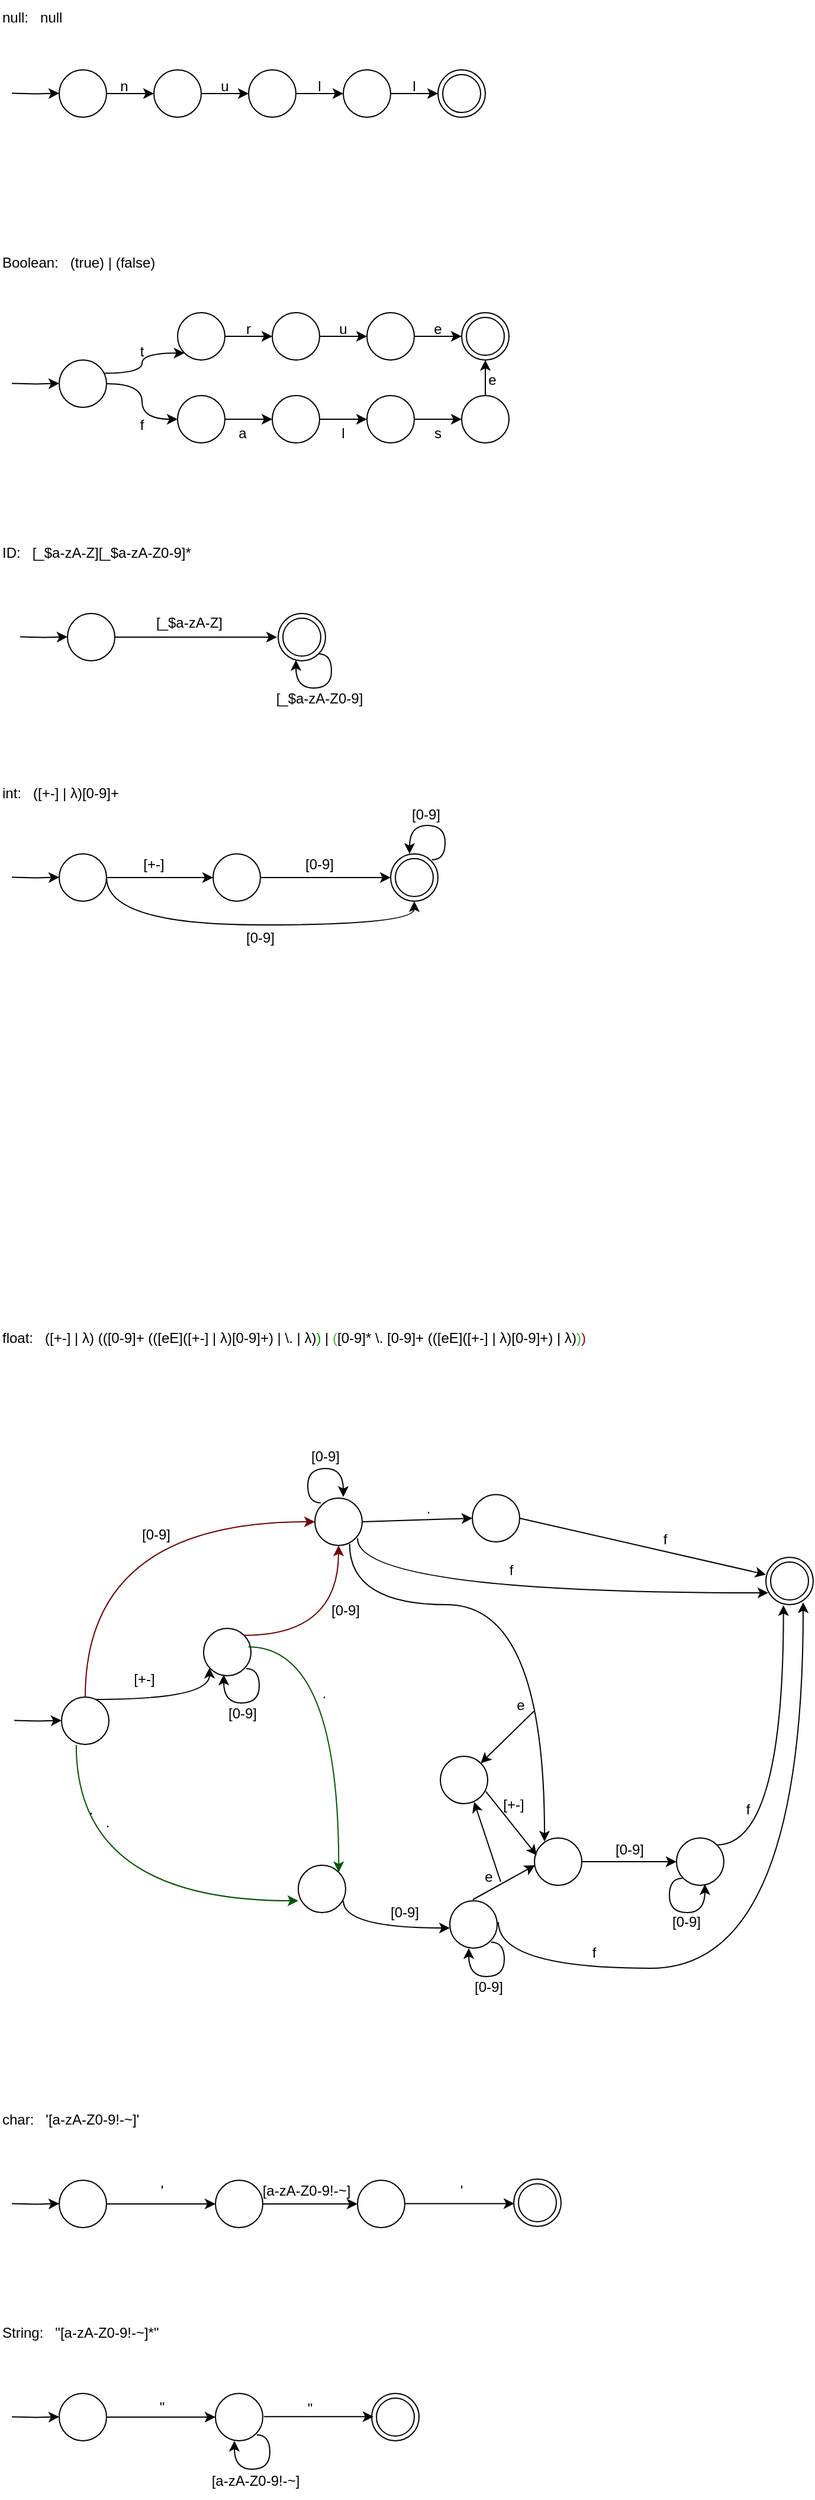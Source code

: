 <mxfile version="27.0.4">
  <diagram id="prtHgNgQTEPvFCAcTncT" name="Page-1">
    <mxGraphModel dx="1019" dy="561" grid="1" gridSize="10" guides="1" tooltips="1" connect="1" arrows="1" fold="1" page="1" pageScale="1" pageWidth="827" pageHeight="1169" math="0" shadow="0">
      <root>
        <mxCell id="0" />
        <mxCell id="1" parent="0" />
        <mxCell id="sELhnHyBY6YNZZSK1Kz5-7" value="null:&amp;nbsp; &amp;nbsp;null" style="text;html=1;align=left;verticalAlign=middle;whiteSpace=wrap;rounded=0;" parent="1" vertex="1">
          <mxGeometry x="80" y="135" width="560" height="30" as="geometry" />
        </mxCell>
        <mxCell id="sELhnHyBY6YNZZSK1Kz5-10" value="" style="edgeStyle=orthogonalEdgeStyle;rounded=0;orthogonalLoop=1;jettySize=auto;html=1;" parent="1" source="sELhnHyBY6YNZZSK1Kz5-11" edge="1">
          <mxGeometry relative="1" as="geometry">
            <mxPoint x="210" y="214" as="targetPoint" />
          </mxGeometry>
        </mxCell>
        <mxCell id="sELhnHyBY6YNZZSK1Kz5-11" value="" style="ellipse;whiteSpace=wrap;html=1;" parent="1" vertex="1">
          <mxGeometry x="130" y="194" width="40" height="40" as="geometry" />
        </mxCell>
        <mxCell id="sELhnHyBY6YNZZSK1Kz5-15" value="" style="edgeStyle=orthogonalEdgeStyle;rounded=0;orthogonalLoop=1;jettySize=auto;html=1;" parent="1" source="sELhnHyBY6YNZZSK1Kz5-13" target="sELhnHyBY6YNZZSK1Kz5-14" edge="1">
          <mxGeometry relative="1" as="geometry" />
        </mxCell>
        <mxCell id="sELhnHyBY6YNZZSK1Kz5-13" value="" style="ellipse;whiteSpace=wrap;html=1;" parent="1" vertex="1">
          <mxGeometry x="210" y="194" width="40" height="40" as="geometry" />
        </mxCell>
        <mxCell id="sELhnHyBY6YNZZSK1Kz5-17" value="" style="edgeStyle=orthogonalEdgeStyle;rounded=0;orthogonalLoop=1;jettySize=auto;html=1;" parent="1" source="sELhnHyBY6YNZZSK1Kz5-14" target="sELhnHyBY6YNZZSK1Kz5-16" edge="1">
          <mxGeometry relative="1" as="geometry" />
        </mxCell>
        <mxCell id="sELhnHyBY6YNZZSK1Kz5-14" value="" style="ellipse;whiteSpace=wrap;html=1;" parent="1" vertex="1">
          <mxGeometry x="290" y="194" width="40" height="40" as="geometry" />
        </mxCell>
        <mxCell id="sELhnHyBY6YNZZSK1Kz5-21" value="" style="edgeStyle=orthogonalEdgeStyle;rounded=0;orthogonalLoop=1;jettySize=auto;html=1;" parent="1" source="sELhnHyBY6YNZZSK1Kz5-16" edge="1">
          <mxGeometry relative="1" as="geometry">
            <mxPoint x="450" y="214" as="targetPoint" />
          </mxGeometry>
        </mxCell>
        <mxCell id="sELhnHyBY6YNZZSK1Kz5-16" value="" style="ellipse;whiteSpace=wrap;html=1;" parent="1" vertex="1">
          <mxGeometry x="370" y="194" width="40" height="40" as="geometry" />
        </mxCell>
        <mxCell id="sELhnHyBY6YNZZSK1Kz5-24" value="" style="edgeStyle=orthogonalEdgeStyle;rounded=0;orthogonalLoop=1;jettySize=auto;html=1;" parent="1" edge="1">
          <mxGeometry relative="1" as="geometry">
            <mxPoint x="130" y="213.74" as="targetPoint" />
            <mxPoint x="90" y="213.74" as="sourcePoint" />
          </mxGeometry>
        </mxCell>
        <mxCell id="sELhnHyBY6YNZZSK1Kz5-25" value="" style="ellipse;shape=doubleEllipse;whiteSpace=wrap;html=1;aspect=fixed;" parent="1" vertex="1">
          <mxGeometry x="450" y="194" width="40" height="40" as="geometry" />
        </mxCell>
        <mxCell id="sELhnHyBY6YNZZSK1Kz5-27" value="n" style="text;html=1;align=center;verticalAlign=middle;whiteSpace=wrap;rounded=0;" parent="1" vertex="1">
          <mxGeometry x="155" y="193" width="60" height="30" as="geometry" />
        </mxCell>
        <mxCell id="sELhnHyBY6YNZZSK1Kz5-28" value="u" style="text;html=1;align=center;verticalAlign=middle;whiteSpace=wrap;rounded=0;" parent="1" vertex="1">
          <mxGeometry x="240" y="193" width="60" height="30" as="geometry" />
        </mxCell>
        <mxCell id="sELhnHyBY6YNZZSK1Kz5-29" value="l" style="text;html=1;align=center;verticalAlign=middle;whiteSpace=wrap;rounded=0;" parent="1" vertex="1">
          <mxGeometry x="320" y="193" width="60" height="30" as="geometry" />
        </mxCell>
        <mxCell id="sELhnHyBY6YNZZSK1Kz5-30" value="l" style="text;html=1;align=center;verticalAlign=middle;whiteSpace=wrap;rounded=0;" parent="1" vertex="1">
          <mxGeometry x="400" y="193" width="60" height="30" as="geometry" />
        </mxCell>
        <mxCell id="sELhnHyBY6YNZZSK1Kz5-46" value="Boolean:&amp;nbsp; &amp;nbsp;(true) | (false)" style="text;html=1;align=left;verticalAlign=middle;whiteSpace=wrap;rounded=0;" parent="1" vertex="1">
          <mxGeometry x="80" y="342" width="370" height="30" as="geometry" />
        </mxCell>
        <mxCell id="sELhnHyBY6YNZZSK1Kz5-65" value="" style="edgeStyle=orthogonalEdgeStyle;rounded=0;orthogonalLoop=1;jettySize=auto;html=1;curved=1;" parent="1" source="sELhnHyBY6YNZZSK1Kz5-48" target="sELhnHyBY6YNZZSK1Kz5-64" edge="1">
          <mxGeometry relative="1" as="geometry" />
        </mxCell>
        <mxCell id="sELhnHyBY6YNZZSK1Kz5-67" value="" style="edgeStyle=orthogonalEdgeStyle;rounded=0;orthogonalLoop=1;jettySize=auto;html=1;curved=1;entryX=0;entryY=1;entryDx=0;entryDy=0;exitX=0.94;exitY=0.279;exitDx=0;exitDy=0;exitPerimeter=0;" parent="1" source="sELhnHyBY6YNZZSK1Kz5-48" target="sELhnHyBY6YNZZSK1Kz5-50" edge="1">
          <mxGeometry relative="1" as="geometry">
            <mxPoint x="180" y="434.25" as="sourcePoint" />
            <mxPoint x="215" y="403.25" as="targetPoint" />
          </mxGeometry>
        </mxCell>
        <mxCell id="sELhnHyBY6YNZZSK1Kz5-48" value="" style="ellipse;whiteSpace=wrap;html=1;" parent="1" vertex="1">
          <mxGeometry x="130" y="439" width="40" height="40" as="geometry" />
        </mxCell>
        <mxCell id="sELhnHyBY6YNZZSK1Kz5-49" value="" style="edgeStyle=orthogonalEdgeStyle;rounded=0;orthogonalLoop=1;jettySize=auto;html=1;" parent="1" source="sELhnHyBY6YNZZSK1Kz5-50" target="sELhnHyBY6YNZZSK1Kz5-52" edge="1">
          <mxGeometry relative="1" as="geometry" />
        </mxCell>
        <mxCell id="sELhnHyBY6YNZZSK1Kz5-50" value="" style="ellipse;whiteSpace=wrap;html=1;" parent="1" vertex="1">
          <mxGeometry x="230" y="399" width="40" height="40" as="geometry" />
        </mxCell>
        <mxCell id="sELhnHyBY6YNZZSK1Kz5-51" value="" style="edgeStyle=orthogonalEdgeStyle;rounded=0;orthogonalLoop=1;jettySize=auto;html=1;" parent="1" source="sELhnHyBY6YNZZSK1Kz5-52" target="sELhnHyBY6YNZZSK1Kz5-54" edge="1">
          <mxGeometry relative="1" as="geometry" />
        </mxCell>
        <mxCell id="sELhnHyBY6YNZZSK1Kz5-52" value="" style="ellipse;whiteSpace=wrap;html=1;" parent="1" vertex="1">
          <mxGeometry x="310" y="399" width="40" height="40" as="geometry" />
        </mxCell>
        <mxCell id="sELhnHyBY6YNZZSK1Kz5-53" value="" style="edgeStyle=orthogonalEdgeStyle;rounded=0;orthogonalLoop=1;jettySize=auto;html=1;" parent="1" source="sELhnHyBY6YNZZSK1Kz5-54" edge="1">
          <mxGeometry relative="1" as="geometry">
            <mxPoint x="470" y="419" as="targetPoint" />
          </mxGeometry>
        </mxCell>
        <mxCell id="sELhnHyBY6YNZZSK1Kz5-54" value="" style="ellipse;whiteSpace=wrap;html=1;" parent="1" vertex="1">
          <mxGeometry x="390" y="399" width="40" height="40" as="geometry" />
        </mxCell>
        <mxCell id="sELhnHyBY6YNZZSK1Kz5-56" value="" style="ellipse;shape=doubleEllipse;whiteSpace=wrap;html=1;aspect=fixed;" parent="1" vertex="1">
          <mxGeometry x="470" y="399" width="40" height="40" as="geometry" />
        </mxCell>
        <mxCell id="sELhnHyBY6YNZZSK1Kz5-57" value="t" style="text;html=1;align=center;verticalAlign=middle;whiteSpace=wrap;rounded=0;" parent="1" vertex="1">
          <mxGeometry x="170" y="417" width="60" height="30" as="geometry" />
        </mxCell>
        <mxCell id="sELhnHyBY6YNZZSK1Kz5-58" value="r" style="text;html=1;align=center;verticalAlign=middle;whiteSpace=wrap;rounded=0;" parent="1" vertex="1">
          <mxGeometry x="260" y="398" width="60" height="30" as="geometry" />
        </mxCell>
        <mxCell id="sELhnHyBY6YNZZSK1Kz5-59" value="u" style="text;html=1;align=center;verticalAlign=middle;whiteSpace=wrap;rounded=0;" parent="1" vertex="1">
          <mxGeometry x="340" y="398" width="60" height="30" as="geometry" />
        </mxCell>
        <mxCell id="sELhnHyBY6YNZZSK1Kz5-60" value="e" style="text;html=1;align=center;verticalAlign=middle;whiteSpace=wrap;rounded=0;" parent="1" vertex="1">
          <mxGeometry x="420" y="398" width="60" height="30" as="geometry" />
        </mxCell>
        <mxCell id="sELhnHyBY6YNZZSK1Kz5-69" value="" style="edgeStyle=orthogonalEdgeStyle;rounded=0;orthogonalLoop=1;jettySize=auto;html=1;" parent="1" source="sELhnHyBY6YNZZSK1Kz5-64" target="sELhnHyBY6YNZZSK1Kz5-68" edge="1">
          <mxGeometry relative="1" as="geometry" />
        </mxCell>
        <mxCell id="sELhnHyBY6YNZZSK1Kz5-64" value="" style="ellipse;whiteSpace=wrap;html=1;" parent="1" vertex="1">
          <mxGeometry x="230" y="469" width="40" height="40" as="geometry" />
        </mxCell>
        <mxCell id="sELhnHyBY6YNZZSK1Kz5-71" value="" style="edgeStyle=orthogonalEdgeStyle;rounded=0;orthogonalLoop=1;jettySize=auto;html=1;" parent="1" source="sELhnHyBY6YNZZSK1Kz5-68" target="sELhnHyBY6YNZZSK1Kz5-70" edge="1">
          <mxGeometry relative="1" as="geometry" />
        </mxCell>
        <mxCell id="sELhnHyBY6YNZZSK1Kz5-68" value="" style="ellipse;whiteSpace=wrap;html=1;" parent="1" vertex="1">
          <mxGeometry x="310" y="469" width="40" height="40" as="geometry" />
        </mxCell>
        <mxCell id="sELhnHyBY6YNZZSK1Kz5-73" value="" style="edgeStyle=orthogonalEdgeStyle;rounded=0;orthogonalLoop=1;jettySize=auto;html=1;" parent="1" source="sELhnHyBY6YNZZSK1Kz5-70" target="sELhnHyBY6YNZZSK1Kz5-72" edge="1">
          <mxGeometry relative="1" as="geometry" />
        </mxCell>
        <mxCell id="sELhnHyBY6YNZZSK1Kz5-70" value="" style="ellipse;whiteSpace=wrap;html=1;" parent="1" vertex="1">
          <mxGeometry x="390" y="469" width="40" height="40" as="geometry" />
        </mxCell>
        <mxCell id="sELhnHyBY6YNZZSK1Kz5-74" value="" style="edgeStyle=orthogonalEdgeStyle;rounded=0;orthogonalLoop=1;jettySize=auto;html=1;entryX=0.5;entryY=1;entryDx=0;entryDy=0;exitX=0.583;exitY=0.017;exitDx=0;exitDy=0;exitPerimeter=0;" parent="1" source="sELhnHyBY6YNZZSK1Kz5-72" target="sELhnHyBY6YNZZSK1Kz5-56" edge="1">
          <mxGeometry relative="1" as="geometry">
            <mxPoint x="350" y="569" as="sourcePoint" />
            <mxPoint x="300" y="539" as="targetPoint" />
          </mxGeometry>
        </mxCell>
        <mxCell id="sELhnHyBY6YNZZSK1Kz5-72" value="" style="ellipse;whiteSpace=wrap;html=1;" parent="1" vertex="1">
          <mxGeometry x="470" y="469" width="40" height="40" as="geometry" />
        </mxCell>
        <mxCell id="sELhnHyBY6YNZZSK1Kz5-77" value="f" style="text;html=1;align=center;verticalAlign=middle;whiteSpace=wrap;rounded=0;" parent="1" vertex="1">
          <mxGeometry x="170" y="479" width="60" height="30" as="geometry" />
        </mxCell>
        <mxCell id="sELhnHyBY6YNZZSK1Kz5-78" value="a" style="text;html=1;align=center;verticalAlign=middle;whiteSpace=wrap;rounded=0;" parent="1" vertex="1">
          <mxGeometry x="255" y="486" width="60" height="30" as="geometry" />
        </mxCell>
        <mxCell id="sELhnHyBY6YNZZSK1Kz5-79" value="l" style="text;html=1;align=center;verticalAlign=middle;whiteSpace=wrap;rounded=0;" parent="1" vertex="1">
          <mxGeometry x="340" y="486" width="60" height="30" as="geometry" />
        </mxCell>
        <mxCell id="sELhnHyBY6YNZZSK1Kz5-80" value="s" style="text;html=1;align=center;verticalAlign=middle;whiteSpace=wrap;rounded=0;" parent="1" vertex="1">
          <mxGeometry x="420" y="486" width="60" height="30" as="geometry" />
        </mxCell>
        <mxCell id="sELhnHyBY6YNZZSK1Kz5-81" value="e" style="text;html=1;align=center;verticalAlign=middle;whiteSpace=wrap;rounded=0;" parent="1" vertex="1">
          <mxGeometry x="466" y="441" width="60" height="30" as="geometry" />
        </mxCell>
        <mxCell id="sELhnHyBY6YNZZSK1Kz5-86" value="" style="edgeStyle=orthogonalEdgeStyle;rounded=0;orthogonalLoop=1;jettySize=auto;html=1;" parent="1" edge="1">
          <mxGeometry relative="1" as="geometry">
            <mxPoint x="130" y="458.76" as="targetPoint" />
            <mxPoint x="90" y="458.76" as="sourcePoint" />
          </mxGeometry>
        </mxCell>
        <mxCell id="sELhnHyBY6YNZZSK1Kz5-87" value="ID:&amp;nbsp; &amp;nbsp;[_$a-zA-Z][_$a-zA-Z0-9]*" style="text;html=1;align=left;verticalAlign=middle;whiteSpace=wrap;rounded=0;" parent="1" vertex="1">
          <mxGeometry x="80" y="587" width="370" height="30" as="geometry" />
        </mxCell>
        <mxCell id="sELhnHyBY6YNZZSK1Kz5-117" value="" style="edgeStyle=orthogonalEdgeStyle;rounded=0;orthogonalLoop=1;jettySize=auto;html=1;entryX=0.125;entryY=0.5;entryDx=0;entryDy=0;entryPerimeter=0;" parent="1" edge="1">
          <mxGeometry relative="1" as="geometry">
            <mxPoint x="171" y="673" as="sourcePoint" />
            <mxPoint x="314" y="673" as="targetPoint" />
          </mxGeometry>
        </mxCell>
        <mxCell id="sELhnHyBY6YNZZSK1Kz5-90" value="" style="ellipse;whiteSpace=wrap;html=1;" parent="1" vertex="1">
          <mxGeometry x="137" y="653" width="40" height="40" as="geometry" />
        </mxCell>
        <mxCell id="sELhnHyBY6YNZZSK1Kz5-97" value="" style="ellipse;shape=doubleEllipse;whiteSpace=wrap;html=1;aspect=fixed;" parent="1" vertex="1">
          <mxGeometry x="315" y="653" width="40" height="40" as="geometry" />
        </mxCell>
        <mxCell id="sELhnHyBY6YNZZSK1Kz5-115" value="" style="edgeStyle=orthogonalEdgeStyle;rounded=0;orthogonalLoop=1;jettySize=auto;html=1;" parent="1" edge="1">
          <mxGeometry relative="1" as="geometry">
            <mxPoint x="137" y="672.76" as="targetPoint" />
            <mxPoint x="97" y="672.76" as="sourcePoint" />
          </mxGeometry>
        </mxCell>
        <mxCell id="sELhnHyBY6YNZZSK1Kz5-118" value="&lt;span style=&quot;text-align: left;&quot;&gt;[_$a-zA-Z]&lt;/span&gt;" style="text;html=1;align=center;verticalAlign=middle;whiteSpace=wrap;rounded=0;" parent="1" vertex="1">
          <mxGeometry x="210" y="646" width="60" height="30" as="geometry" />
        </mxCell>
        <mxCell id="sELhnHyBY6YNZZSK1Kz5-119" value="" style="edgeStyle=orthogonalEdgeStyle;rounded=0;orthogonalLoop=1;jettySize=auto;html=1;curved=1;exitX=1;exitY=1;exitDx=0;exitDy=0;" parent="1" source="sELhnHyBY6YNZZSK1Kz5-97" target="sELhnHyBY6YNZZSK1Kz5-97" edge="1">
          <mxGeometry relative="1" as="geometry">
            <mxPoint x="349" y="696" as="sourcePoint" />
            <mxPoint x="330" y="696" as="targetPoint" />
            <Array as="points">
              <mxPoint x="360" y="687" />
              <mxPoint x="360" y="716" />
              <mxPoint x="330" y="716" />
            </Array>
          </mxGeometry>
        </mxCell>
        <mxCell id="sELhnHyBY6YNZZSK1Kz5-121" value="&lt;span style=&quot;text-align: left;&quot;&gt;[_$a-zA-Z0-9]&lt;/span&gt;" style="text;html=1;align=center;verticalAlign=middle;whiteSpace=wrap;rounded=0;" parent="1" vertex="1">
          <mxGeometry x="300" y="710" width="100" height="30" as="geometry" />
        </mxCell>
        <mxCell id="sELhnHyBY6YNZZSK1Kz5-122" value="int:&amp;nbsp; &amp;nbsp;([+-] | λ)[0-9]+" style="text;html=1;align=left;verticalAlign=middle;whiteSpace=wrap;rounded=0;" parent="1" vertex="1">
          <mxGeometry x="80" y="790" width="370" height="30" as="geometry" />
        </mxCell>
        <mxCell id="sELhnHyBY6YNZZSK1Kz5-132" value="" style="edgeStyle=orthogonalEdgeStyle;rounded=0;orthogonalLoop=1;jettySize=auto;html=1;" parent="1" source="sELhnHyBY6YNZZSK1Kz5-124" target="sELhnHyBY6YNZZSK1Kz5-131" edge="1">
          <mxGeometry relative="1" as="geometry" />
        </mxCell>
        <mxCell id="sELhnHyBY6YNZZSK1Kz5-138" value="" style="edgeStyle=orthogonalEdgeStyle;rounded=0;orthogonalLoop=1;jettySize=auto;html=1;curved=1;entryX=0.5;entryY=1;entryDx=0;entryDy=0;" parent="1" source="sELhnHyBY6YNZZSK1Kz5-124" target="sELhnHyBY6YNZZSK1Kz5-125" edge="1">
          <mxGeometry relative="1" as="geometry">
            <mxPoint x="150" y="996" as="targetPoint" />
            <Array as="points">
              <mxPoint x="170" y="916" />
              <mxPoint x="430" y="916" />
            </Array>
          </mxGeometry>
        </mxCell>
        <mxCell id="sELhnHyBY6YNZZSK1Kz5-124" value="" style="ellipse;whiteSpace=wrap;html=1;" parent="1" vertex="1">
          <mxGeometry x="130" y="856" width="40" height="40" as="geometry" />
        </mxCell>
        <mxCell id="sELhnHyBY6YNZZSK1Kz5-125" value="" style="ellipse;shape=doubleEllipse;whiteSpace=wrap;html=1;aspect=fixed;" parent="1" vertex="1">
          <mxGeometry x="410" y="856" width="40" height="40" as="geometry" />
        </mxCell>
        <mxCell id="sELhnHyBY6YNZZSK1Kz5-126" value="" style="edgeStyle=orthogonalEdgeStyle;rounded=0;orthogonalLoop=1;jettySize=auto;html=1;" parent="1" edge="1">
          <mxGeometry relative="1" as="geometry">
            <mxPoint x="130" y="875.76" as="targetPoint" />
            <mxPoint x="90" y="875.76" as="sourcePoint" />
          </mxGeometry>
        </mxCell>
        <mxCell id="sELhnHyBY6YNZZSK1Kz5-130" value="" style="edgeStyle=orthogonalEdgeStyle;rounded=0;orthogonalLoop=1;jettySize=auto;html=1;curved=1;exitX=1;exitY=1;exitDx=0;exitDy=0;" parent="1" edge="1">
          <mxGeometry relative="1" as="geometry">
            <mxPoint x="445" y="861" as="sourcePoint" />
            <mxPoint x="426" y="856" as="targetPoint" />
            <Array as="points">
              <mxPoint x="456" y="861" />
              <mxPoint x="456" y="832" />
              <mxPoint x="426" y="832" />
            </Array>
          </mxGeometry>
        </mxCell>
        <mxCell id="sELhnHyBY6YNZZSK1Kz5-133" value="" style="edgeStyle=orthogonalEdgeStyle;rounded=0;orthogonalLoop=1;jettySize=auto;html=1;" parent="1" source="sELhnHyBY6YNZZSK1Kz5-131" target="sELhnHyBY6YNZZSK1Kz5-125" edge="1">
          <mxGeometry relative="1" as="geometry" />
        </mxCell>
        <mxCell id="sELhnHyBY6YNZZSK1Kz5-131" value="" style="ellipse;whiteSpace=wrap;html=1;" parent="1" vertex="1">
          <mxGeometry x="260" y="856" width="40" height="40" as="geometry" />
        </mxCell>
        <mxCell id="sELhnHyBY6YNZZSK1Kz5-134" value="&lt;span style=&quot;text-align: left;&quot;&gt;[+-]&lt;/span&gt;" style="text;html=1;align=center;verticalAlign=middle;whiteSpace=wrap;rounded=0;" parent="1" vertex="1">
          <mxGeometry x="180" y="850" width="60" height="30" as="geometry" />
        </mxCell>
        <mxCell id="sELhnHyBY6YNZZSK1Kz5-135" value="&lt;span style=&quot;text-align: left;&quot;&gt;[0-9]&lt;/span&gt;" style="text;html=1;align=center;verticalAlign=middle;whiteSpace=wrap;rounded=0;" parent="1" vertex="1">
          <mxGeometry x="320" y="850" width="60" height="30" as="geometry" />
        </mxCell>
        <mxCell id="sELhnHyBY6YNZZSK1Kz5-136" value="&lt;span style=&quot;text-align: left;&quot;&gt;[0-9]&lt;/span&gt;" style="text;html=1;align=center;verticalAlign=middle;whiteSpace=wrap;rounded=0;" parent="1" vertex="1">
          <mxGeometry x="420" y="808" width="40" height="30" as="geometry" />
        </mxCell>
        <mxCell id="sELhnHyBY6YNZZSK1Kz5-139" value="&lt;span style=&quot;text-align: left;&quot;&gt;[0-9]&lt;/span&gt;" style="text;html=1;align=center;verticalAlign=middle;whiteSpace=wrap;rounded=0;" parent="1" vertex="1">
          <mxGeometry x="270" y="912" width="60" height="30" as="geometry" />
        </mxCell>
        <mxCell id="sELhnHyBY6YNZZSK1Kz5-293" value="" style="edgeStyle=orthogonalEdgeStyle;rounded=0;orthogonalLoop=1;jettySize=auto;html=1;curved=1;" parent="1" source="sELhnHyBY6YNZZSK1Kz5-281" target="sELhnHyBY6YNZZSK1Kz5-292" edge="1">
          <mxGeometry relative="1" as="geometry">
            <Array as="points">
              <mxPoint x="257" y="1570" />
            </Array>
          </mxGeometry>
        </mxCell>
        <mxCell id="sELhnHyBY6YNZZSK1Kz5-281" value="" style="ellipse;whiteSpace=wrap;html=1;" parent="1" vertex="1">
          <mxGeometry x="132" y="1568" width="40" height="40" as="geometry" />
        </mxCell>
        <mxCell id="sELhnHyBY6YNZZSK1Kz5-283" value="" style="edgeStyle=orthogonalEdgeStyle;rounded=0;orthogonalLoop=1;jettySize=auto;html=1;" parent="1" edge="1">
          <mxGeometry relative="1" as="geometry">
            <mxPoint x="132" y="1587.76" as="targetPoint" />
            <mxPoint x="92" y="1587.76" as="sourcePoint" />
          </mxGeometry>
        </mxCell>
        <mxCell id="sELhnHyBY6YNZZSK1Kz5-314" value="" style="edgeStyle=orthogonalEdgeStyle;rounded=0;orthogonalLoop=1;jettySize=auto;html=1;curved=1;exitX=1;exitY=0;exitDx=0;exitDy=0;fillColor=#a20025;strokeColor=#6F0000;" parent="1" source="sELhnHyBY6YNZZSK1Kz5-292" target="sELhnHyBY6YNZZSK1Kz5-313" edge="1">
          <mxGeometry relative="1" as="geometry" />
        </mxCell>
        <mxCell id="sELhnHyBY6YNZZSK1Kz5-292" value="" style="ellipse;whiteSpace=wrap;html=1;" parent="1" vertex="1">
          <mxGeometry x="252" y="1510" width="40" height="40" as="geometry" />
        </mxCell>
        <mxCell id="sELhnHyBY6YNZZSK1Kz5-296" value="&lt;div style=&quot;text-align: left;&quot;&gt;&lt;span style=&quot;background-color: transparent; color: light-dark(rgb(0, 0, 0), rgb(255, 255, 255));&quot;&gt;[+-]&lt;/span&gt;&lt;/div&gt;" style="text;html=1;align=center;verticalAlign=middle;whiteSpace=wrap;rounded=0;" parent="1" vertex="1">
          <mxGeometry x="172" y="1538" width="60" height="30" as="geometry" />
        </mxCell>
        <mxCell id="sELhnHyBY6YNZZSK1Kz5-299" value="" style="edgeStyle=orthogonalEdgeStyle;rounded=0;orthogonalLoop=1;jettySize=auto;html=1;curved=1;exitX=1;exitY=1;exitDx=0;exitDy=0;" parent="1" edge="1">
          <mxGeometry relative="1" as="geometry">
            <mxPoint x="288.0" y="1544.03" as="sourcePoint" />
            <mxPoint x="269.0" y="1549.03" as="targetPoint" />
            <Array as="points">
              <mxPoint x="299.0" y="1544.03" />
              <mxPoint x="299.0" y="1573.03" />
              <mxPoint x="269.0" y="1573.03" />
            </Array>
          </mxGeometry>
        </mxCell>
        <mxCell id="sELhnHyBY6YNZZSK1Kz5-301" value="&lt;div style=&quot;text-align: left;&quot;&gt;&lt;span style=&quot;background-color: transparent; color: light-dark(rgb(0, 0, 0), rgb(255, 255, 255));&quot;&gt;[0-9]&lt;/span&gt;&lt;/div&gt;" style="text;html=1;align=center;verticalAlign=middle;whiteSpace=wrap;rounded=0;" parent="1" vertex="1">
          <mxGeometry x="255" y="1567" width="60" height="30" as="geometry" />
        </mxCell>
        <mxCell id="sELhnHyBY6YNZZSK1Kz5-302" value="" style="ellipse;whiteSpace=wrap;html=1;strokeColor=light-dark(#000000,#00CC00);" parent="1" vertex="1">
          <mxGeometry x="332" y="1710" width="40" height="40" as="geometry" />
        </mxCell>
        <mxCell id="sELhnHyBY6YNZZSK1Kz5-304" value="" style="edgeStyle=orthogonalEdgeStyle;rounded=0;orthogonalLoop=1;jettySize=auto;html=1;fillColor=#008a00;strokeColor=#005700;curved=1;exitX=0.945;exitY=0.39;exitDx=0;exitDy=0;exitPerimeter=0;entryX=1;entryY=0;entryDx=0;entryDy=0;" parent="1" source="sELhnHyBY6YNZZSK1Kz5-292" target="sELhnHyBY6YNZZSK1Kz5-302" edge="1">
          <mxGeometry relative="1" as="geometry">
            <mxPoint x="292" y="1526" as="sourcePoint" />
            <mxPoint x="352" y="1608" as="targetPoint" />
          </mxGeometry>
        </mxCell>
        <mxCell id="sELhnHyBY6YNZZSK1Kz5-305" value="" style="edgeStyle=orthogonalEdgeStyle;rounded=0;orthogonalLoop=1;jettySize=auto;html=1;fillColor=#008a00;strokeColor=#005700;curved=1;exitX=0.185;exitY=1.01;exitDx=0;exitDy=0;exitPerimeter=0;" parent="1" edge="1">
          <mxGeometry relative="1" as="geometry">
            <mxPoint x="144.4" y="1608.4" as="sourcePoint" />
            <mxPoint x="332" y="1740" as="targetPoint" />
            <Array as="points">
              <mxPoint x="144" y="1740" />
            </Array>
          </mxGeometry>
        </mxCell>
        <mxCell id="sELhnHyBY6YNZZSK1Kz5-306" value="&lt;div style=&quot;text-align: left;&quot;&gt;&lt;span style=&quot;background-color: transparent;&quot;&gt;&lt;font style=&quot;color: light-dark(rgb(0, 0, 0), rgb(0, 204, 0));&quot;&gt;.&lt;/font&gt;&lt;/span&gt;&lt;/div&gt;" style="text;html=1;align=center;verticalAlign=middle;whiteSpace=wrap;rounded=0;" parent="1" vertex="1">
          <mxGeometry x="324" y="1550" width="60" height="30" as="geometry" />
        </mxCell>
        <mxCell id="sELhnHyBY6YNZZSK1Kz5-311" value="&lt;div style=&quot;text-align: left;&quot;&gt;&lt;span style=&quot;background-color: transparent;&quot;&gt;&lt;font style=&quot;color: light-dark(rgb(0, 0, 0), rgb(0, 204, 0));&quot;&gt;.&lt;/font&gt;&lt;/span&gt;&lt;/div&gt;" style="text;html=1;align=center;verticalAlign=middle;whiteSpace=wrap;rounded=0;" parent="1" vertex="1">
          <mxGeometry x="127" y="1648" width="60" height="30" as="geometry" />
        </mxCell>
        <mxCell id="sELhnHyBY6YNZZSK1Kz5-312" value="&lt;div style=&quot;text-align: left;&quot;&gt;&lt;span style=&quot;background-color: transparent;&quot;&gt;&lt;font style=&quot;color: light-dark(rgb(0, 0, 0), rgb(0, 204, 0));&quot;&gt;.&lt;/font&gt;&lt;/span&gt;&lt;/div&gt;" style="text;html=1;align=center;verticalAlign=middle;whiteSpace=wrap;rounded=0;" parent="1" vertex="1">
          <mxGeometry x="141" y="1659" width="60" height="30" as="geometry" />
        </mxCell>
        <mxCell id="sELhnHyBY6YNZZSK1Kz5-313" value="" style="ellipse;whiteSpace=wrap;html=1;strokeColor=light-dark(#000000,#FF3333);" parent="1" vertex="1">
          <mxGeometry x="346" y="1400" width="40" height="40" as="geometry" />
        </mxCell>
        <mxCell id="sELhnHyBY6YNZZSK1Kz5-315" value="" style="edgeStyle=orthogonalEdgeStyle;rounded=0;orthogonalLoop=1;jettySize=auto;html=1;curved=1;exitX=0.5;exitY=0;exitDx=0;exitDy=0;fillColor=#a20025;strokeColor=#6F0000;entryX=0;entryY=0.5;entryDx=0;entryDy=0;" parent="1" source="sELhnHyBY6YNZZSK1Kz5-281" target="sELhnHyBY6YNZZSK1Kz5-313" edge="1">
          <mxGeometry relative="1" as="geometry">
            <mxPoint x="132" y="1526" as="sourcePoint" />
            <mxPoint x="212" y="1450" as="targetPoint" />
          </mxGeometry>
        </mxCell>
        <mxCell id="sELhnHyBY6YNZZSK1Kz5-316" value="&lt;div style=&quot;text-align: left;&quot;&gt;&lt;span style=&quot;background-color: transparent;&quot;&gt;&lt;font style=&quot;color: light-dark(rgb(0, 0, 0), rgb(255, 51, 51));&quot;&gt;[0-9]&lt;/font&gt;&lt;/span&gt;&lt;/div&gt;" style="text;html=1;align=center;verticalAlign=middle;whiteSpace=wrap;rounded=0;" parent="1" vertex="1">
          <mxGeometry x="182" y="1416" width="60" height="30" as="geometry" />
        </mxCell>
        <mxCell id="sELhnHyBY6YNZZSK1Kz5-317" value="&lt;div style=&quot;text-align: left;&quot;&gt;&lt;span style=&quot;background-color: transparent;&quot;&gt;&lt;font style=&quot;color: light-dark(rgb(0, 0, 0), rgb(255, 51, 51));&quot;&gt;[0-9]&lt;/font&gt;&lt;/span&gt;&lt;/div&gt;" style="text;html=1;align=center;verticalAlign=middle;whiteSpace=wrap;rounded=0;" parent="1" vertex="1">
          <mxGeometry x="342" y="1480" width="60" height="30" as="geometry" />
        </mxCell>
        <mxCell id="sELhnHyBY6YNZZSK1Kz5-318" value="&lt;div style=&quot;text-align: left;&quot;&gt;&lt;span style=&quot;background-color: transparent; color: light-dark(rgb(0, 0, 0), rgb(255, 255, 255));&quot;&gt;[0-9]&lt;/span&gt;&lt;/div&gt;" style="text;html=1;align=center;verticalAlign=middle;whiteSpace=wrap;rounded=0;" parent="1" vertex="1">
          <mxGeometry x="325" y="1350" width="60" height="30" as="geometry" />
        </mxCell>
        <mxCell id="sELhnHyBY6YNZZSK1Kz5-319" value="" style="edgeStyle=orthogonalEdgeStyle;rounded=0;orthogonalLoop=1;jettySize=auto;html=1;curved=1;exitX=1;exitY=1;exitDx=0;exitDy=0;" parent="1" edge="1">
          <mxGeometry relative="1" as="geometry">
            <mxPoint x="351" y="1403.97" as="sourcePoint" />
            <mxPoint x="370" y="1398.97" as="targetPoint" />
            <Array as="points">
              <mxPoint x="340" y="1403.97" />
              <mxPoint x="340" y="1374.97" />
              <mxPoint x="370" y="1374.97" />
            </Array>
          </mxGeometry>
        </mxCell>
        <mxCell id="sELhnHyBY6YNZZSK1Kz5-321" value="" style="ellipse;whiteSpace=wrap;html=1;" parent="1" vertex="1">
          <mxGeometry x="479" y="1397" width="40" height="40" as="geometry" />
        </mxCell>
        <mxCell id="sELhnHyBY6YNZZSK1Kz5-326" value="" style="rounded=0;orthogonalLoop=1;jettySize=auto;html=1;exitX=0.733;exitY=0.967;exitDx=0;exitDy=0;exitPerimeter=0;edgeStyle=orthogonalEdgeStyle;curved=1;" parent="1" source="sELhnHyBY6YNZZSK1Kz5-313" edge="1">
          <mxGeometry relative="1" as="geometry">
            <mxPoint x="392" y="1410" as="sourcePoint" />
            <mxPoint x="540" y="1690" as="targetPoint" />
            <Array as="points">
              <mxPoint x="375" y="1490" />
              <mxPoint x="540" y="1490" />
            </Array>
          </mxGeometry>
        </mxCell>
        <mxCell id="sELhnHyBY6YNZZSK1Kz5-327" value="&lt;div style=&quot;text-align: left;&quot;&gt;&lt;span style=&quot;background-color: transparent; color: light-dark(rgb(0, 0, 0), rgb(255, 255, 255));&quot;&gt;e&lt;/span&gt;&lt;/div&gt;" style="text;html=1;align=center;verticalAlign=middle;whiteSpace=wrap;rounded=0;" parent="1" vertex="1">
          <mxGeometry x="490" y="1560" width="60" height="30" as="geometry" />
        </mxCell>
        <mxCell id="sELhnHyBY6YNZZSK1Kz5-328" value="" style="rounded=0;orthogonalLoop=1;jettySize=auto;html=1;exitX=1;exitY=0.5;exitDx=0;exitDy=0;entryX=0;entryY=0.5;entryDx=0;entryDy=0;" parent="1" source="sELhnHyBY6YNZZSK1Kz5-313" target="sELhnHyBY6YNZZSK1Kz5-321" edge="1">
          <mxGeometry relative="1" as="geometry">
            <mxPoint x="395" y="1420" as="sourcePoint" />
            <mxPoint x="491" y="1369" as="targetPoint" />
          </mxGeometry>
        </mxCell>
        <mxCell id="sELhnHyBY6YNZZSK1Kz5-329" value="&lt;div style=&quot;text-align: left;&quot;&gt;&lt;span style=&quot;background-color: transparent; color: light-dark(rgb(0, 0, 0), rgb(255, 255, 255));&quot;&gt;.&lt;/span&gt;&lt;/div&gt;" style="text;html=1;align=center;verticalAlign=middle;whiteSpace=wrap;rounded=0;" parent="1" vertex="1">
          <mxGeometry x="412" y="1394" width="60" height="30" as="geometry" />
        </mxCell>
        <mxCell id="sELhnHyBY6YNZZSK1Kz5-330" value="" style="ellipse;shape=doubleEllipse;whiteSpace=wrap;html=1;aspect=fixed;" parent="1" vertex="1">
          <mxGeometry x="727" y="1450" width="40" height="40" as="geometry" />
        </mxCell>
        <mxCell id="sELhnHyBY6YNZZSK1Kz5-334" value="" style="edgeStyle=orthogonalEdgeStyle;rounded=0;orthogonalLoop=1;jettySize=auto;html=1;curved=1;exitX=0.975;exitY=0.851;exitDx=0;exitDy=0;exitPerimeter=0;" parent="1" edge="1">
          <mxGeometry relative="1" as="geometry">
            <mxPoint x="382.0" y="1434.04" as="sourcePoint" />
            <mxPoint x="729" y="1480" as="targetPoint" />
            <Array as="points">
              <mxPoint x="382" y="1480" />
            </Array>
          </mxGeometry>
        </mxCell>
        <mxCell id="sELhnHyBY6YNZZSK1Kz5-336" value="" style="rounded=0;orthogonalLoop=1;jettySize=auto;html=1;exitX=1;exitY=0.5;exitDx=0;exitDy=0;entryX=0.001;entryY=0.365;entryDx=0;entryDy=0;entryPerimeter=0;" parent="1" source="sELhnHyBY6YNZZSK1Kz5-321" target="sELhnHyBY6YNZZSK1Kz5-330" edge="1">
          <mxGeometry relative="1" as="geometry">
            <mxPoint x="529" y="1427" as="sourcePoint" />
            <mxPoint x="622" y="1424" as="targetPoint" />
          </mxGeometry>
        </mxCell>
        <mxCell id="sELhnHyBY6YNZZSK1Kz5-339" value="&lt;div style=&quot;text-align: left;&quot;&gt;&lt;span style=&quot;background-color: transparent; color: light-dark(rgb(0, 0, 0), rgb(255, 255, 255));&quot;&gt;f&lt;/span&gt;&lt;/div&gt;" style="text;html=1;align=center;verticalAlign=middle;whiteSpace=wrap;rounded=0;" parent="1" vertex="1">
          <mxGeometry x="612" y="1420" width="60" height="30" as="geometry" />
        </mxCell>
        <mxCell id="sELhnHyBY6YNZZSK1Kz5-340" value="&lt;div style=&quot;text-align: left;&quot;&gt;&lt;span style=&quot;background-color: transparent; color: light-dark(rgb(0, 0, 0), rgb(255, 255, 255));&quot;&gt;f&lt;/span&gt;&lt;/div&gt;" style="text;html=1;align=center;verticalAlign=middle;whiteSpace=wrap;rounded=0;" parent="1" vertex="1">
          <mxGeometry x="482" y="1446" width="60" height="30" as="geometry" />
        </mxCell>
        <mxCell id="sELhnHyBY6YNZZSK1Kz5-341" value="" style="edgeStyle=orthogonalEdgeStyle;rounded=0;orthogonalLoop=1;jettySize=auto;html=1;curved=1;" parent="1" edge="1">
          <mxGeometry relative="1" as="geometry">
            <mxPoint x="370" y="1740" as="sourcePoint" />
            <mxPoint x="460" y="1763" as="targetPoint" />
            <Array as="points">
              <mxPoint x="370" y="1763" />
            </Array>
          </mxGeometry>
        </mxCell>
        <mxCell id="sELhnHyBY6YNZZSK1Kz5-342" value="&lt;div style=&quot;text-align: left;&quot;&gt;&lt;span style=&quot;background-color: transparent; color: light-dark(rgb(0, 0, 0), rgb(255, 255, 255));&quot;&gt;[0-9]&lt;/span&gt;&lt;/div&gt;" style="text;html=1;align=center;verticalAlign=middle;whiteSpace=wrap;rounded=0;" parent="1" vertex="1">
          <mxGeometry x="392" y="1735" width="60" height="30" as="geometry" />
        </mxCell>
        <mxCell id="sELhnHyBY6YNZZSK1Kz5-343" value="" style="ellipse;whiteSpace=wrap;html=1;" parent="1" vertex="1">
          <mxGeometry x="460" y="1740" width="40" height="40" as="geometry" />
        </mxCell>
        <mxCell id="sELhnHyBY6YNZZSK1Kz5-344" value="" style="edgeStyle=orthogonalEdgeStyle;rounded=0;orthogonalLoop=1;jettySize=auto;html=1;curved=1;exitX=1;exitY=1;exitDx=0;exitDy=0;" parent="1" edge="1">
          <mxGeometry relative="1" as="geometry">
            <mxPoint x="495.0" y="1775.03" as="sourcePoint" />
            <mxPoint x="476.0" y="1780.03" as="targetPoint" />
            <Array as="points">
              <mxPoint x="506.0" y="1775.03" />
              <mxPoint x="506.0" y="1804.03" />
              <mxPoint x="476.0" y="1804.03" />
            </Array>
          </mxGeometry>
        </mxCell>
        <mxCell id="sELhnHyBY6YNZZSK1Kz5-345" value="&lt;div style=&quot;text-align: left;&quot;&gt;&lt;span style=&quot;background-color: transparent; color: light-dark(rgb(0, 0, 0), rgb(255, 255, 255));&quot;&gt;[0-9]&lt;/span&gt;&lt;/div&gt;" style="text;html=1;align=center;verticalAlign=middle;whiteSpace=wrap;rounded=0;" parent="1" vertex="1">
          <mxGeometry x="463" y="1798" width="60" height="30" as="geometry" />
        </mxCell>
        <mxCell id="sELhnHyBY6YNZZSK1Kz5-346" value="" style="edgeStyle=orthogonalEdgeStyle;rounded=0;orthogonalLoop=1;jettySize=auto;html=1;" parent="1" source="sELhnHyBY6YNZZSK1Kz5-347" target="sELhnHyBY6YNZZSK1Kz5-348" edge="1">
          <mxGeometry relative="1" as="geometry" />
        </mxCell>
        <mxCell id="sELhnHyBY6YNZZSK1Kz5-347" value="" style="ellipse;whiteSpace=wrap;html=1;" parent="1" vertex="1">
          <mxGeometry x="531.5" y="1687" width="40" height="40" as="geometry" />
        </mxCell>
        <mxCell id="sELhnHyBY6YNZZSK1Kz5-348" value="" style="ellipse;whiteSpace=wrap;html=1;" parent="1" vertex="1">
          <mxGeometry x="651.5" y="1687" width="40" height="40" as="geometry" />
        </mxCell>
        <mxCell id="sELhnHyBY6YNZZSK1Kz5-349" value="" style="rounded=0;orthogonalLoop=1;jettySize=auto;html=1;exitX=0.96;exitY=0.277;exitDx=0;exitDy=0;exitPerimeter=0;" parent="1" edge="1">
          <mxGeometry relative="1" as="geometry">
            <mxPoint x="479.5" y="1739" as="sourcePoint" />
            <mxPoint x="532" y="1710" as="targetPoint" />
          </mxGeometry>
        </mxCell>
        <mxCell id="sELhnHyBY6YNZZSK1Kz5-350" value="&lt;div style=&quot;text-align: left;&quot;&gt;&lt;span style=&quot;background-color: transparent; color: light-dark(rgb(0, 0, 0), rgb(255, 255, 255));&quot;&gt;e&lt;/span&gt;&lt;/div&gt;" style="text;html=1;align=center;verticalAlign=middle;whiteSpace=wrap;rounded=0;" parent="1" vertex="1">
          <mxGeometry x="463" y="1705" width="60" height="30" as="geometry" />
        </mxCell>
        <mxCell id="sELhnHyBY6YNZZSK1Kz5-351" value="" style="edgeStyle=orthogonalEdgeStyle;rounded=0;orthogonalLoop=1;jettySize=auto;html=1;curved=1;exitX=1;exitY=1;exitDx=0;exitDy=0;" parent="1" edge="1">
          <mxGeometry relative="1" as="geometry">
            <mxPoint x="656.5" y="1721.029" as="sourcePoint" />
            <mxPoint x="675.5" y="1726.029" as="targetPoint" />
            <Array as="points">
              <mxPoint x="645.5" y="1721.029" />
              <mxPoint x="645.5" y="1750.029" />
              <mxPoint x="675.5" y="1750.029" />
            </Array>
          </mxGeometry>
        </mxCell>
        <mxCell id="sELhnHyBY6YNZZSK1Kz5-352" value="&lt;div style=&quot;text-align: left;&quot;&gt;&lt;span style=&quot;background-color: transparent; color: light-dark(rgb(0, 0, 0), rgb(255, 255, 255));&quot;&gt;[0-9]&lt;/span&gt;&lt;/div&gt;" style="text;html=1;align=center;verticalAlign=middle;whiteSpace=wrap;rounded=0;" parent="1" vertex="1">
          <mxGeometry x="629.5" y="1743" width="60" height="30" as="geometry" />
        </mxCell>
        <mxCell id="sELhnHyBY6YNZZSK1Kz5-353" value="&lt;div style=&quot;text-align: left;&quot;&gt;&lt;span style=&quot;background-color: transparent; color: light-dark(rgb(0, 0, 0), rgb(255, 255, 255));&quot;&gt;[0-9]&lt;/span&gt;&lt;/div&gt;" style="text;html=1;align=center;verticalAlign=middle;whiteSpace=wrap;rounded=0;" parent="1" vertex="1">
          <mxGeometry x="581.5" y="1682" width="60" height="30" as="geometry" />
        </mxCell>
        <mxCell id="sELhnHyBY6YNZZSK1Kz5-354" value="" style="edgeStyle=orthogonalEdgeStyle;rounded=0;orthogonalLoop=1;jettySize=auto;html=1;curved=1;exitX=0.975;exitY=0.851;exitDx=0;exitDy=0;exitPerimeter=0;entryX=0.788;entryY=1.025;entryDx=0;entryDy=0;entryPerimeter=0;" parent="1" edge="1">
          <mxGeometry relative="1" as="geometry">
            <mxPoint x="501.0" y="1758" as="sourcePoint" />
            <mxPoint x="758.52" y="1488.0" as="targetPoint" />
            <Array as="points">
              <mxPoint x="501" y="1797" />
              <mxPoint x="759" y="1797" />
            </Array>
          </mxGeometry>
        </mxCell>
        <mxCell id="sELhnHyBY6YNZZSK1Kz5-356" value="" style="edgeStyle=orthogonalEdgeStyle;rounded=0;orthogonalLoop=1;jettySize=auto;html=1;curved=1;entryX=0.246;entryY=1.011;entryDx=0;entryDy=0;entryPerimeter=0;exitX=1;exitY=0;exitDx=0;exitDy=0;" parent="1" source="sELhnHyBY6YNZZSK1Kz5-348" edge="1">
          <mxGeometry relative="1" as="geometry">
            <mxPoint x="687" y="1690" as="sourcePoint" />
            <mxPoint x="741.84" y="1490.44" as="targetPoint" />
            <Array as="points">
              <mxPoint x="742" y="1693" />
            </Array>
          </mxGeometry>
        </mxCell>
        <mxCell id="sELhnHyBY6YNZZSK1Kz5-357" value="&lt;div style=&quot;text-align: left;&quot;&gt;&lt;span style=&quot;background-color: transparent; color: light-dark(rgb(0, 0, 0), rgb(255, 255, 255));&quot;&gt;f&lt;/span&gt;&lt;/div&gt;" style="text;html=1;align=center;verticalAlign=middle;whiteSpace=wrap;rounded=0;" parent="1" vertex="1">
          <mxGeometry x="552" y="1769" width="60" height="30" as="geometry" />
        </mxCell>
        <mxCell id="sELhnHyBY6YNZZSK1Kz5-358" value="&lt;div style=&quot;text-align: left;&quot;&gt;&lt;span style=&quot;background-color: transparent; color: light-dark(rgb(0, 0, 0), rgb(255, 255, 255));&quot;&gt;f&lt;/span&gt;&lt;/div&gt;" style="text;html=1;align=center;verticalAlign=middle;whiteSpace=wrap;rounded=0;" parent="1" vertex="1">
          <mxGeometry x="682" y="1648" width="60" height="30" as="geometry" />
        </mxCell>
        <mxCell id="sELhnHyBY6YNZZSK1Kz5-359" value="char:&amp;nbsp; &amp;nbsp;&#39;[a-zA-Z0-9!-~]&#39;" style="text;html=1;align=left;verticalAlign=middle;whiteSpace=wrap;rounded=0;" parent="1" vertex="1">
          <mxGeometry x="80" y="1910" width="370" height="30" as="geometry" />
        </mxCell>
        <mxCell id="sELhnHyBY6YNZZSK1Kz5-375" value="" style="edgeStyle=orthogonalEdgeStyle;rounded=0;orthogonalLoop=1;jettySize=auto;html=1;" parent="1" source="sELhnHyBY6YNZZSK1Kz5-362" target="sELhnHyBY6YNZZSK1Kz5-374" edge="1">
          <mxGeometry relative="1" as="geometry" />
        </mxCell>
        <mxCell id="sELhnHyBY6YNZZSK1Kz5-362" value="" style="ellipse;whiteSpace=wrap;html=1;" parent="1" vertex="1">
          <mxGeometry x="130" y="1976" width="40" height="40" as="geometry" />
        </mxCell>
        <mxCell id="sELhnHyBY6YNZZSK1Kz5-363" value="" style="ellipse;shape=doubleEllipse;whiteSpace=wrap;html=1;aspect=fixed;" parent="1" vertex="1">
          <mxGeometry x="514" y="1975" width="40" height="40" as="geometry" />
        </mxCell>
        <mxCell id="sELhnHyBY6YNZZSK1Kz5-364" value="" style="edgeStyle=orthogonalEdgeStyle;rounded=0;orthogonalLoop=1;jettySize=auto;html=1;" parent="1" edge="1">
          <mxGeometry relative="1" as="geometry">
            <mxPoint x="130" y="1995.76" as="targetPoint" />
            <mxPoint x="90" y="1995.76" as="sourcePoint" />
          </mxGeometry>
        </mxCell>
        <mxCell id="sELhnHyBY6YNZZSK1Kz5-366" value="" style="edgeStyle=orthogonalEdgeStyle;rounded=0;orthogonalLoop=1;jettySize=auto;html=1;" parent="1" edge="1">
          <mxGeometry relative="1" as="geometry">
            <mxPoint x="422" y="1995.7" as="sourcePoint" />
            <mxPoint x="514.5" y="1995.7" as="targetPoint" />
          </mxGeometry>
        </mxCell>
        <mxCell id="sELhnHyBY6YNZZSK1Kz5-368" value="&lt;div style=&quot;text-align: left;&quot;&gt;&lt;span style=&quot;background-color: transparent; color: light-dark(rgb(0, 0, 0), rgb(255, 255, 255));&quot;&gt;&#39;&lt;/span&gt;&lt;/div&gt;" style="text;html=1;align=center;verticalAlign=middle;whiteSpace=wrap;rounded=0;" parent="1" vertex="1">
          <mxGeometry x="440" y="1970" width="60" height="30" as="geometry" />
        </mxCell>
        <mxCell id="sELhnHyBY6YNZZSK1Kz5-372" value="&lt;span style=&quot;text-align: left;&quot;&gt;[a-zA-Z0-9!-~]&lt;/span&gt;" style="text;html=1;align=center;verticalAlign=middle;whiteSpace=wrap;rounded=0;" parent="1" vertex="1">
          <mxGeometry x="294" y="1970" width="90" height="30" as="geometry" />
        </mxCell>
        <mxCell id="sELhnHyBY6YNZZSK1Kz5-378" value="" style="edgeStyle=orthogonalEdgeStyle;rounded=0;orthogonalLoop=1;jettySize=auto;html=1;" parent="1" source="sELhnHyBY6YNZZSK1Kz5-374" target="sELhnHyBY6YNZZSK1Kz5-377" edge="1">
          <mxGeometry relative="1" as="geometry" />
        </mxCell>
        <mxCell id="sELhnHyBY6YNZZSK1Kz5-374" value="" style="ellipse;whiteSpace=wrap;html=1;" parent="1" vertex="1">
          <mxGeometry x="262" y="1976" width="40" height="40" as="geometry" />
        </mxCell>
        <mxCell id="sELhnHyBY6YNZZSK1Kz5-377" value="" style="ellipse;whiteSpace=wrap;html=1;" parent="1" vertex="1">
          <mxGeometry x="382" y="1976" width="40" height="40" as="geometry" />
        </mxCell>
        <mxCell id="sELhnHyBY6YNZZSK1Kz5-379" value="&lt;div style=&quot;text-align: left;&quot;&gt;&lt;span style=&quot;background-color: transparent; color: light-dark(rgb(0, 0, 0), rgb(255, 255, 255));&quot;&gt;&#39;&lt;/span&gt;&lt;/div&gt;" style="text;html=1;align=center;verticalAlign=middle;whiteSpace=wrap;rounded=0;" parent="1" vertex="1">
          <mxGeometry x="187" y="1970" width="60" height="30" as="geometry" />
        </mxCell>
        <mxCell id="sELhnHyBY6YNZZSK1Kz5-380" value="String:&amp;nbsp; &amp;nbsp;&quot;[a-zA-Z0-9!-~]*&quot;" style="text;html=1;align=left;verticalAlign=middle;whiteSpace=wrap;rounded=0;" parent="1" vertex="1">
          <mxGeometry x="80" y="2090" width="370" height="30" as="geometry" />
        </mxCell>
        <mxCell id="sELhnHyBY6YNZZSK1Kz5-381" value="" style="edgeStyle=orthogonalEdgeStyle;rounded=0;orthogonalLoop=1;jettySize=auto;html=1;" parent="1" source="sELhnHyBY6YNZZSK1Kz5-382" target="sELhnHyBY6YNZZSK1Kz5-389" edge="1">
          <mxGeometry relative="1" as="geometry" />
        </mxCell>
        <mxCell id="sELhnHyBY6YNZZSK1Kz5-382" value="" style="ellipse;whiteSpace=wrap;html=1;" parent="1" vertex="1">
          <mxGeometry x="130" y="2156" width="40" height="40" as="geometry" />
        </mxCell>
        <mxCell id="sELhnHyBY6YNZZSK1Kz5-383" value="" style="ellipse;shape=doubleEllipse;whiteSpace=wrap;html=1;aspect=fixed;" parent="1" vertex="1">
          <mxGeometry x="394" y="2156" width="40" height="40" as="geometry" />
        </mxCell>
        <mxCell id="sELhnHyBY6YNZZSK1Kz5-384" value="" style="edgeStyle=orthogonalEdgeStyle;rounded=0;orthogonalLoop=1;jettySize=auto;html=1;" parent="1" edge="1">
          <mxGeometry relative="1" as="geometry">
            <mxPoint x="130" y="2175.76" as="targetPoint" />
            <mxPoint x="90" y="2175.76" as="sourcePoint" />
          </mxGeometry>
        </mxCell>
        <mxCell id="sELhnHyBY6YNZZSK1Kz5-385" value="" style="edgeStyle=orthogonalEdgeStyle;rounded=0;orthogonalLoop=1;jettySize=auto;html=1;" parent="1" edge="1">
          <mxGeometry relative="1" as="geometry">
            <mxPoint x="303" y="2175.63" as="sourcePoint" />
            <mxPoint x="395.5" y="2175.63" as="targetPoint" />
          </mxGeometry>
        </mxCell>
        <mxCell id="sELhnHyBY6YNZZSK1Kz5-386" value="&lt;div style=&quot;text-align: left;&quot;&gt;&lt;span style=&quot;background-color: transparent; color: light-dark(rgb(0, 0, 0), rgb(255, 255, 255));&quot;&gt;&quot;&lt;/span&gt;&lt;/div&gt;" style="text;html=1;align=center;verticalAlign=middle;whiteSpace=wrap;rounded=0;" parent="1" vertex="1">
          <mxGeometry x="312" y="2154" width="60" height="30" as="geometry" />
        </mxCell>
        <mxCell id="sELhnHyBY6YNZZSK1Kz5-387" value="&lt;span style=&quot;text-align: left;&quot;&gt;[a-zA-Z0-9!-~]&lt;/span&gt;" style="text;html=1;align=center;verticalAlign=middle;whiteSpace=wrap;rounded=0;" parent="1" vertex="1">
          <mxGeometry x="251" y="2215" width="90" height="30" as="geometry" />
        </mxCell>
        <mxCell id="sELhnHyBY6YNZZSK1Kz5-389" value="" style="ellipse;whiteSpace=wrap;html=1;" parent="1" vertex="1">
          <mxGeometry x="262" y="2156" width="40" height="40" as="geometry" />
        </mxCell>
        <mxCell id="sELhnHyBY6YNZZSK1Kz5-391" value="&lt;div style=&quot;text-align: left;&quot;&gt;&lt;span style=&quot;background-color: transparent; color: light-dark(rgb(0, 0, 0), rgb(255, 255, 255));&quot;&gt;&quot;&lt;/span&gt;&lt;/div&gt;" style="text;html=1;align=center;verticalAlign=middle;whiteSpace=wrap;rounded=0;" parent="1" vertex="1">
          <mxGeometry x="187" y="2153" width="60" height="30" as="geometry" />
        </mxCell>
        <mxCell id="sELhnHyBY6YNZZSK1Kz5-392" value="" style="edgeStyle=orthogonalEdgeStyle;rounded=0;orthogonalLoop=1;jettySize=auto;html=1;curved=1;exitX=1;exitY=1;exitDx=0;exitDy=0;" parent="1" edge="1">
          <mxGeometry relative="1" as="geometry">
            <mxPoint x="296.96" y="2191.03" as="sourcePoint" />
            <mxPoint x="277.96" y="2196.03" as="targetPoint" />
            <Array as="points">
              <mxPoint x="307.96" y="2191.03" />
              <mxPoint x="307.96" y="2220.03" />
              <mxPoint x="277.96" y="2220.03" />
            </Array>
          </mxGeometry>
        </mxCell>
        <mxCell id="9Fs6SJaheXvGrKkpBwz6-2" value="float:&amp;nbsp; &amp;nbsp;([+-] | λ) &lt;font style=&quot;color: light-dark(rgb(0, 0, 0), rgb(153, 0, 0));&quot;&gt;(&lt;/font&gt;&lt;font style=&quot;&quot;&gt;&lt;font style=&quot;color: light-dark(rgb(0, 0, 0), rgb(0, 153, 0));&quot;&gt;(&lt;/font&gt;[0-9]+ (([eE]([+-] | λ)[0-9]+) | \. |&amp;nbsp;λ)&lt;/font&gt;&lt;span style=&quot;color: rgb(0, 153, 0);&quot;&gt;)&amp;nbsp;&lt;/span&gt;| &lt;span style=&quot;color: rgb(50, 181, 50);&quot;&gt;(&lt;/span&gt;[0-9]* \. [0-9]+ (([eE]([+-] | λ)[0-9]+) | λ)&lt;span style=&quot;color: rgb(50, 181, 50);&quot;&gt;)&lt;/span&gt;&lt;span style=&quot;color: rgb(153, 0, 0);&quot;&gt;)&lt;/span&gt;" style="text;html=1;align=left;verticalAlign=middle;whiteSpace=wrap;rounded=0;" vertex="1" parent="1">
          <mxGeometry x="80" y="1250" width="580" height="30" as="geometry" />
        </mxCell>
        <mxCell id="9Fs6SJaheXvGrKkpBwz6-59" value="" style="ellipse;whiteSpace=wrap;html=1;" vertex="1" parent="1">
          <mxGeometry x="452" y="1618" width="40" height="40" as="geometry" />
        </mxCell>
        <mxCell id="9Fs6SJaheXvGrKkpBwz6-60" value="" style="rounded=0;orthogonalLoop=1;jettySize=auto;html=1;entryX=0.712;entryY=0.962;entryDx=0;entryDy=0;entryPerimeter=0;" edge="1" parent="1" target="9Fs6SJaheXvGrKkpBwz6-59">
          <mxGeometry relative="1" as="geometry">
            <mxPoint x="503" y="1724" as="sourcePoint" />
            <mxPoint x="484.6" y="1658.84" as="targetPoint" />
          </mxGeometry>
        </mxCell>
        <mxCell id="9Fs6SJaheXvGrKkpBwz6-62" value="" style="rounded=0;orthogonalLoop=1;jettySize=auto;html=1;entryX=1;entryY=0;entryDx=0;entryDy=0;" edge="1" parent="1" target="9Fs6SJaheXvGrKkpBwz6-59">
          <mxGeometry relative="1" as="geometry">
            <mxPoint x="531" y="1580" as="sourcePoint" />
            <mxPoint x="494.16" y="1626.68" as="targetPoint" />
          </mxGeometry>
        </mxCell>
        <mxCell id="9Fs6SJaheXvGrKkpBwz6-63" value="" style="rounded=0;orthogonalLoop=1;jettySize=auto;html=1;entryX=0.049;entryY=0.368;entryDx=0;entryDy=0;exitX=0.96;exitY=0.741;exitDx=0;exitDy=0;exitPerimeter=0;entryPerimeter=0;" edge="1" parent="1" source="9Fs6SJaheXvGrKkpBwz6-59" target="sELhnHyBY6YNZZSK1Kz5-347">
          <mxGeometry relative="1" as="geometry">
            <mxPoint x="531.5" y="1655" as="sourcePoint" />
            <mxPoint x="486.5" y="1699" as="targetPoint" />
          </mxGeometry>
        </mxCell>
        <mxCell id="9Fs6SJaheXvGrKkpBwz6-64" value="&lt;div style=&quot;text-align: left;&quot;&gt;[+-]&lt;/div&gt;" style="text;html=1;align=center;verticalAlign=middle;whiteSpace=wrap;rounded=0;" vertex="1" parent="1">
          <mxGeometry x="484" y="1644" width="60" height="30" as="geometry" />
        </mxCell>
      </root>
    </mxGraphModel>
  </diagram>
</mxfile>
